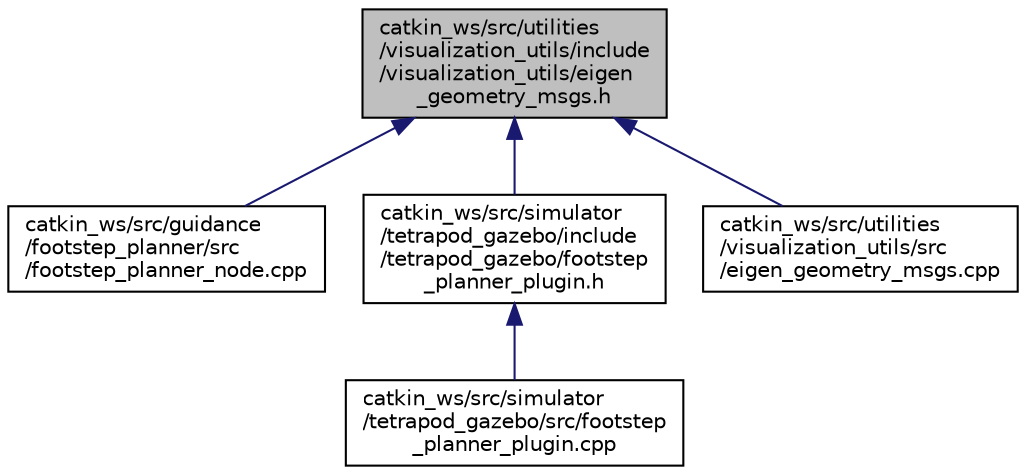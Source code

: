 digraph "catkin_ws/src/utilities/visualization_utils/include/visualization_utils/eigen_geometry_msgs.h"
{
 // LATEX_PDF_SIZE
  edge [fontname="Helvetica",fontsize="10",labelfontname="Helvetica",labelfontsize="10"];
  node [fontname="Helvetica",fontsize="10",shape=record];
  Node1 [label="catkin_ws/src/utilities\l/visualization_utils/include\l/visualization_utils/eigen\l_geometry_msgs.h",height=0.2,width=0.4,color="black", fillcolor="grey75", style="filled", fontcolor="black",tooltip=" "];
  Node1 -> Node2 [dir="back",color="midnightblue",fontsize="10",style="solid"];
  Node2 [label="catkin_ws/src/guidance\l/footstep_planner/src\l/footstep_planner_node.cpp",height=0.2,width=0.4,color="black", fillcolor="white", style="filled",URL="$footstep__planner__node_8cpp.html",tooltip=" "];
  Node1 -> Node3 [dir="back",color="midnightblue",fontsize="10",style="solid"];
  Node3 [label="catkin_ws/src/simulator\l/tetrapod_gazebo/include\l/tetrapod_gazebo/footstep\l_planner_plugin.h",height=0.2,width=0.4,color="black", fillcolor="white", style="filled",URL="$footstep__planner__plugin_8h.html",tooltip=" "];
  Node3 -> Node4 [dir="back",color="midnightblue",fontsize="10",style="solid"];
  Node4 [label="catkin_ws/src/simulator\l/tetrapod_gazebo/src/footstep\l_planner_plugin.cpp",height=0.2,width=0.4,color="black", fillcolor="white", style="filled",URL="$footstep__planner__plugin_8cpp.html",tooltip=" "];
  Node1 -> Node5 [dir="back",color="midnightblue",fontsize="10",style="solid"];
  Node5 [label="catkin_ws/src/utilities\l/visualization_utils/src\l/eigen_geometry_msgs.cpp",height=0.2,width=0.4,color="black", fillcolor="white", style="filled",URL="$eigen__geometry__msgs_8cpp.html",tooltip=" "];
}
